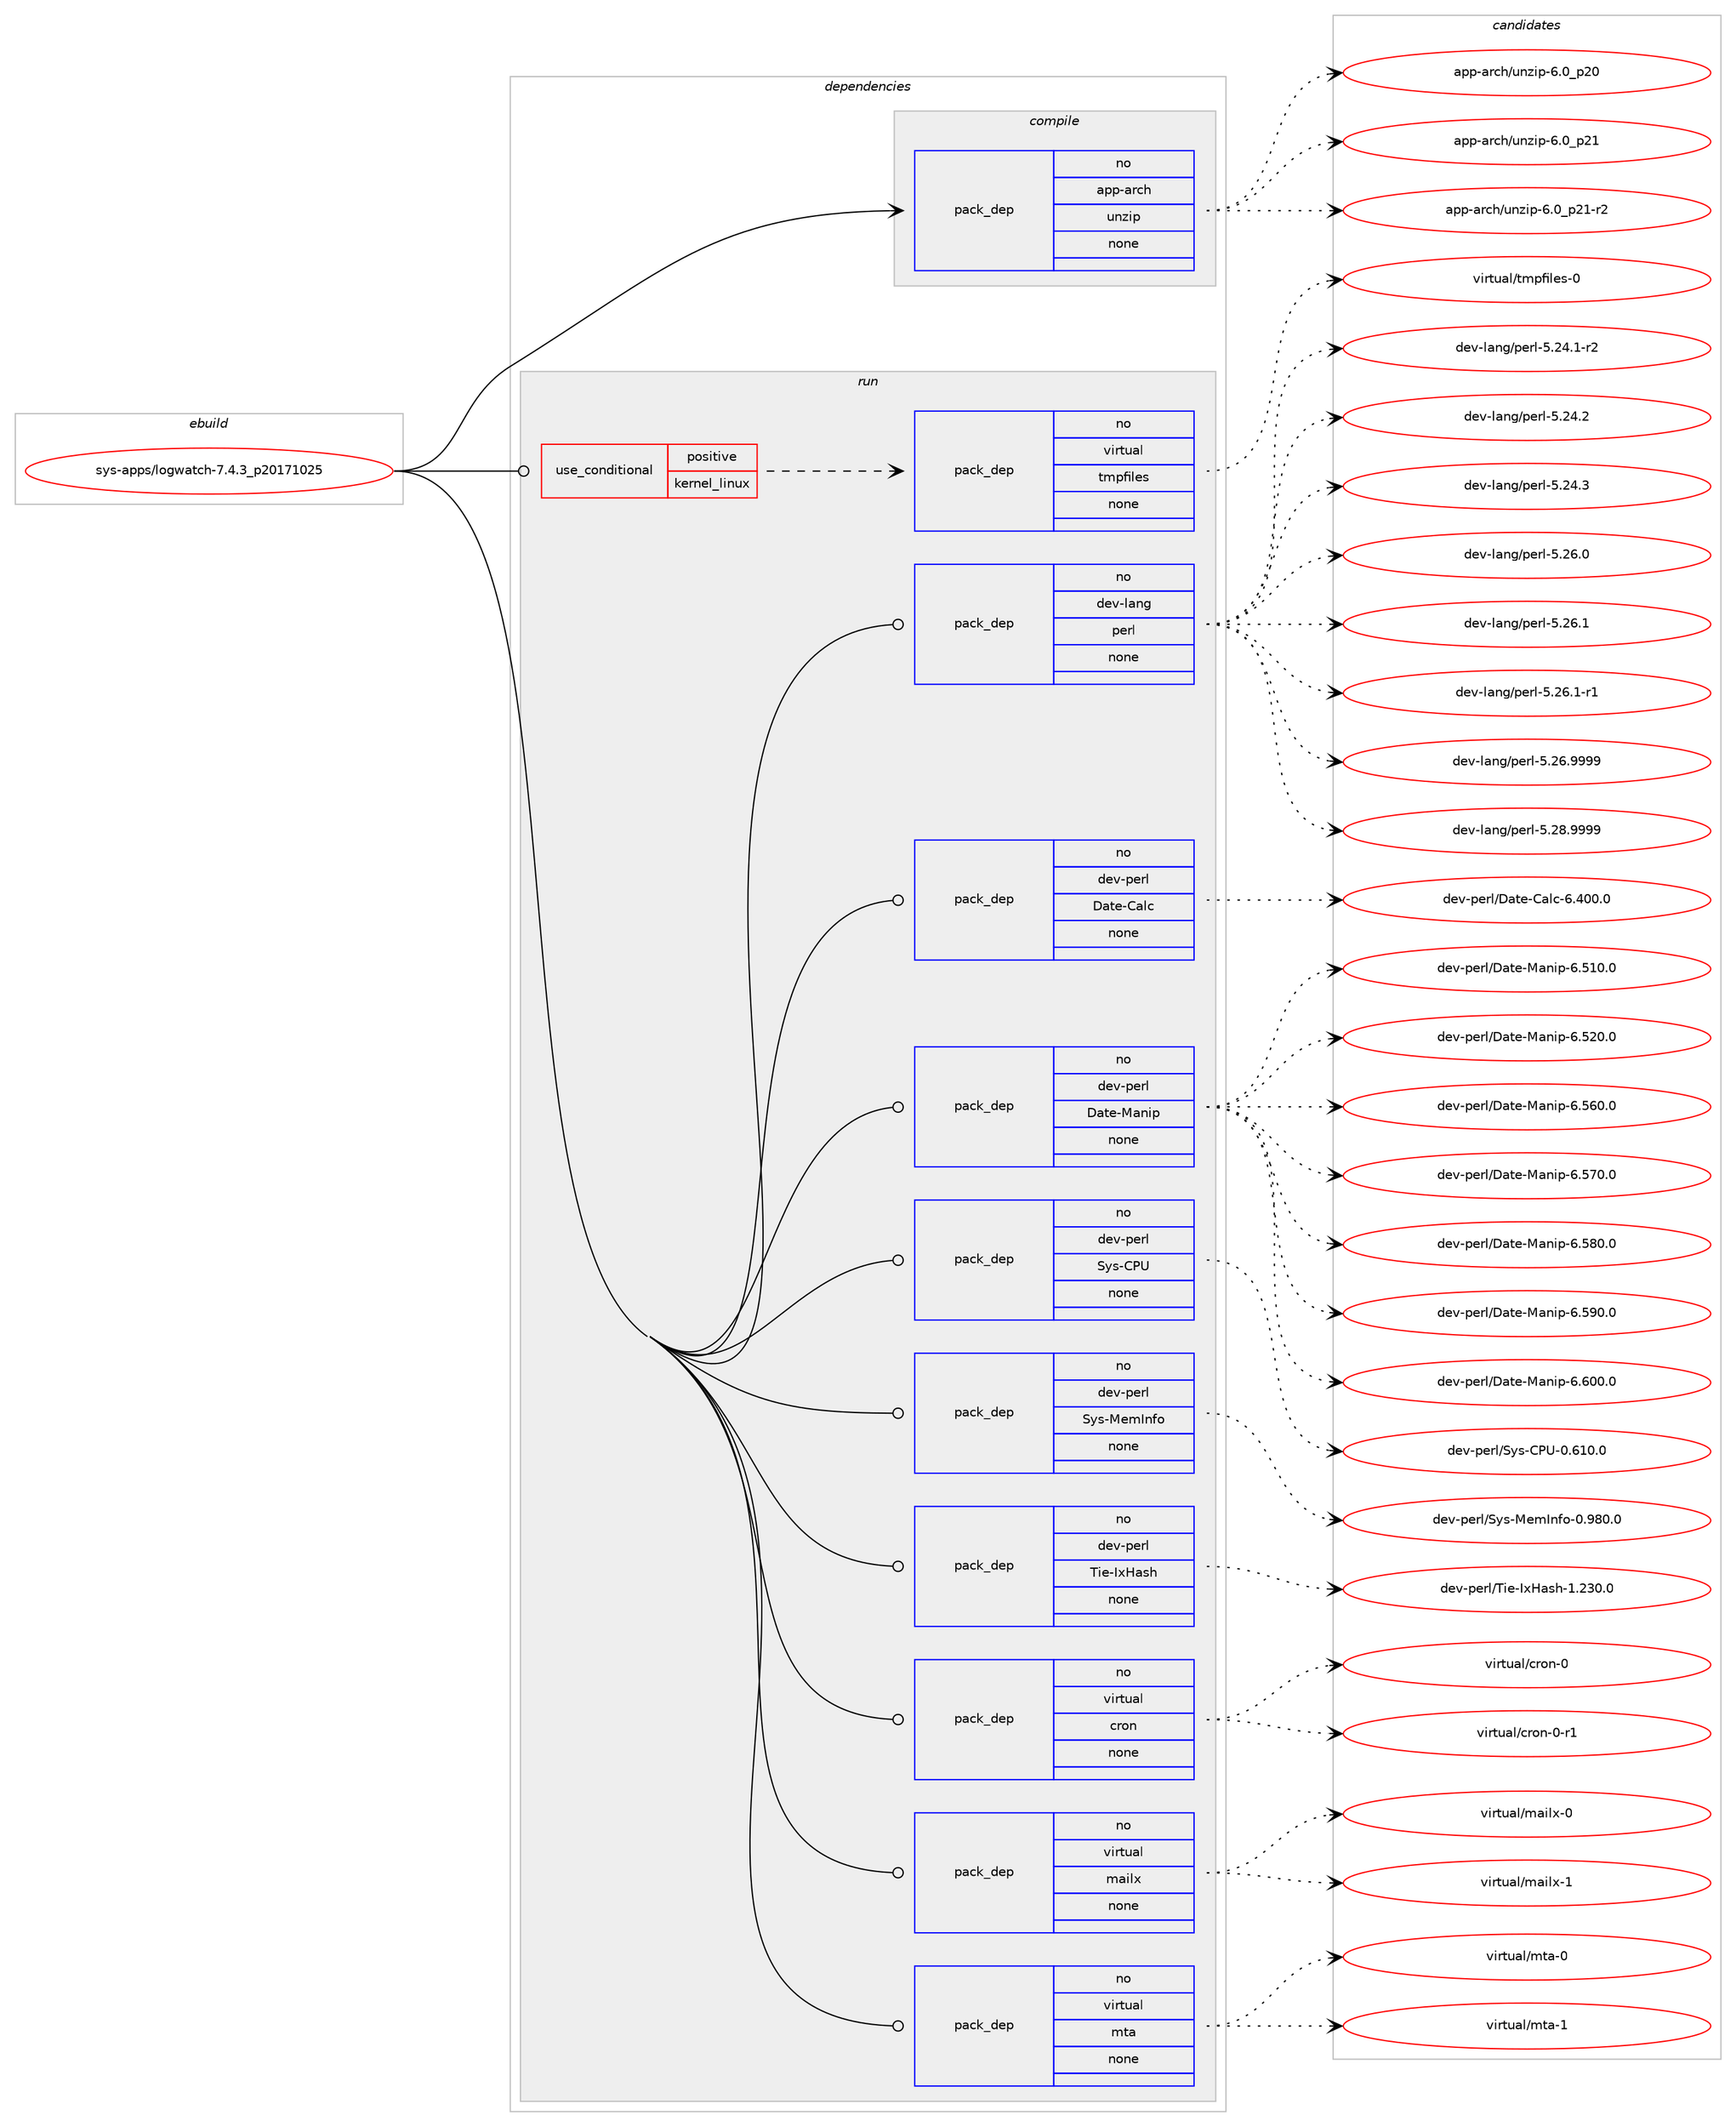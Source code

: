 digraph prolog {

# *************
# Graph options
# *************

newrank=true;
concentrate=true;
compound=true;
graph [rankdir=LR,fontname=Helvetica,fontsize=10,ranksep=1.5];#, ranksep=2.5, nodesep=0.2];
edge  [arrowhead=vee];
node  [fontname=Helvetica,fontsize=10];

# **********
# The ebuild
# **********

subgraph cluster_leftcol {
color=gray;
rank=same;
label=<<i>ebuild</i>>;
id [label="sys-apps/logwatch-7.4.3_p20171025", color=red, width=4, href="../sys-apps/logwatch-7.4.3_p20171025.svg"];
}

# ****************
# The dependencies
# ****************

subgraph cluster_midcol {
color=gray;
label=<<i>dependencies</i>>;
subgraph cluster_compile {
fillcolor="#eeeeee";
style=filled;
label=<<i>compile</i>>;
subgraph pack3453 {
dependency3734 [label=<<TABLE BORDER="0" CELLBORDER="1" CELLSPACING="0" CELLPADDING="4" WIDTH="220"><TR><TD ROWSPAN="6" CELLPADDING="30">pack_dep</TD></TR><TR><TD WIDTH="110">no</TD></TR><TR><TD>app-arch</TD></TR><TR><TD>unzip</TD></TR><TR><TD>none</TD></TR><TR><TD></TD></TR></TABLE>>, shape=none, color=blue];
}
id:e -> dependency3734:w [weight=20,style="solid",arrowhead="vee"];
}
subgraph cluster_compileandrun {
fillcolor="#eeeeee";
style=filled;
label=<<i>compile and run</i>>;
}
subgraph cluster_run {
fillcolor="#eeeeee";
style=filled;
label=<<i>run</i>>;
subgraph cond270 {
dependency3735 [label=<<TABLE BORDER="0" CELLBORDER="1" CELLSPACING="0" CELLPADDING="4"><TR><TD ROWSPAN="3" CELLPADDING="10">use_conditional</TD></TR><TR><TD>positive</TD></TR><TR><TD>kernel_linux</TD></TR></TABLE>>, shape=none, color=red];
subgraph pack3454 {
dependency3736 [label=<<TABLE BORDER="0" CELLBORDER="1" CELLSPACING="0" CELLPADDING="4" WIDTH="220"><TR><TD ROWSPAN="6" CELLPADDING="30">pack_dep</TD></TR><TR><TD WIDTH="110">no</TD></TR><TR><TD>virtual</TD></TR><TR><TD>tmpfiles</TD></TR><TR><TD>none</TD></TR><TR><TD></TD></TR></TABLE>>, shape=none, color=blue];
}
dependency3735:e -> dependency3736:w [weight=20,style="dashed",arrowhead="vee"];
}
id:e -> dependency3735:w [weight=20,style="solid",arrowhead="odot"];
subgraph pack3455 {
dependency3737 [label=<<TABLE BORDER="0" CELLBORDER="1" CELLSPACING="0" CELLPADDING="4" WIDTH="220"><TR><TD ROWSPAN="6" CELLPADDING="30">pack_dep</TD></TR><TR><TD WIDTH="110">no</TD></TR><TR><TD>dev-lang</TD></TR><TR><TD>perl</TD></TR><TR><TD>none</TD></TR><TR><TD></TD></TR></TABLE>>, shape=none, color=blue];
}
id:e -> dependency3737:w [weight=20,style="solid",arrowhead="odot"];
subgraph pack3456 {
dependency3738 [label=<<TABLE BORDER="0" CELLBORDER="1" CELLSPACING="0" CELLPADDING="4" WIDTH="220"><TR><TD ROWSPAN="6" CELLPADDING="30">pack_dep</TD></TR><TR><TD WIDTH="110">no</TD></TR><TR><TD>dev-perl</TD></TR><TR><TD>Date-Calc</TD></TR><TR><TD>none</TD></TR><TR><TD></TD></TR></TABLE>>, shape=none, color=blue];
}
id:e -> dependency3738:w [weight=20,style="solid",arrowhead="odot"];
subgraph pack3457 {
dependency3739 [label=<<TABLE BORDER="0" CELLBORDER="1" CELLSPACING="0" CELLPADDING="4" WIDTH="220"><TR><TD ROWSPAN="6" CELLPADDING="30">pack_dep</TD></TR><TR><TD WIDTH="110">no</TD></TR><TR><TD>dev-perl</TD></TR><TR><TD>Date-Manip</TD></TR><TR><TD>none</TD></TR><TR><TD></TD></TR></TABLE>>, shape=none, color=blue];
}
id:e -> dependency3739:w [weight=20,style="solid",arrowhead="odot"];
subgraph pack3458 {
dependency3740 [label=<<TABLE BORDER="0" CELLBORDER="1" CELLSPACING="0" CELLPADDING="4" WIDTH="220"><TR><TD ROWSPAN="6" CELLPADDING="30">pack_dep</TD></TR><TR><TD WIDTH="110">no</TD></TR><TR><TD>dev-perl</TD></TR><TR><TD>Sys-CPU</TD></TR><TR><TD>none</TD></TR><TR><TD></TD></TR></TABLE>>, shape=none, color=blue];
}
id:e -> dependency3740:w [weight=20,style="solid",arrowhead="odot"];
subgraph pack3459 {
dependency3741 [label=<<TABLE BORDER="0" CELLBORDER="1" CELLSPACING="0" CELLPADDING="4" WIDTH="220"><TR><TD ROWSPAN="6" CELLPADDING="30">pack_dep</TD></TR><TR><TD WIDTH="110">no</TD></TR><TR><TD>dev-perl</TD></TR><TR><TD>Sys-MemInfo</TD></TR><TR><TD>none</TD></TR><TR><TD></TD></TR></TABLE>>, shape=none, color=blue];
}
id:e -> dependency3741:w [weight=20,style="solid",arrowhead="odot"];
subgraph pack3460 {
dependency3742 [label=<<TABLE BORDER="0" CELLBORDER="1" CELLSPACING="0" CELLPADDING="4" WIDTH="220"><TR><TD ROWSPAN="6" CELLPADDING="30">pack_dep</TD></TR><TR><TD WIDTH="110">no</TD></TR><TR><TD>dev-perl</TD></TR><TR><TD>Tie-IxHash</TD></TR><TR><TD>none</TD></TR><TR><TD></TD></TR></TABLE>>, shape=none, color=blue];
}
id:e -> dependency3742:w [weight=20,style="solid",arrowhead="odot"];
subgraph pack3461 {
dependency3743 [label=<<TABLE BORDER="0" CELLBORDER="1" CELLSPACING="0" CELLPADDING="4" WIDTH="220"><TR><TD ROWSPAN="6" CELLPADDING="30">pack_dep</TD></TR><TR><TD WIDTH="110">no</TD></TR><TR><TD>virtual</TD></TR><TR><TD>cron</TD></TR><TR><TD>none</TD></TR><TR><TD></TD></TR></TABLE>>, shape=none, color=blue];
}
id:e -> dependency3743:w [weight=20,style="solid",arrowhead="odot"];
subgraph pack3462 {
dependency3744 [label=<<TABLE BORDER="0" CELLBORDER="1" CELLSPACING="0" CELLPADDING="4" WIDTH="220"><TR><TD ROWSPAN="6" CELLPADDING="30">pack_dep</TD></TR><TR><TD WIDTH="110">no</TD></TR><TR><TD>virtual</TD></TR><TR><TD>mailx</TD></TR><TR><TD>none</TD></TR><TR><TD></TD></TR></TABLE>>, shape=none, color=blue];
}
id:e -> dependency3744:w [weight=20,style="solid",arrowhead="odot"];
subgraph pack3463 {
dependency3745 [label=<<TABLE BORDER="0" CELLBORDER="1" CELLSPACING="0" CELLPADDING="4" WIDTH="220"><TR><TD ROWSPAN="6" CELLPADDING="30">pack_dep</TD></TR><TR><TD WIDTH="110">no</TD></TR><TR><TD>virtual</TD></TR><TR><TD>mta</TD></TR><TR><TD>none</TD></TR><TR><TD></TD></TR></TABLE>>, shape=none, color=blue];
}
id:e -> dependency3745:w [weight=20,style="solid",arrowhead="odot"];
}
}

# **************
# The candidates
# **************

subgraph cluster_choices {
rank=same;
color=gray;
label=<<i>candidates</i>>;

subgraph choice3453 {
color=black;
nodesep=1;
choice971121124597114991044711711012210511245544648951125048 [label="app-arch/unzip-6.0_p20", color=red, width=4,href="../app-arch/unzip-6.0_p20.svg"];
choice971121124597114991044711711012210511245544648951125049 [label="app-arch/unzip-6.0_p21", color=red, width=4,href="../app-arch/unzip-6.0_p21.svg"];
choice9711211245971149910447117110122105112455446489511250494511450 [label="app-arch/unzip-6.0_p21-r2", color=red, width=4,href="../app-arch/unzip-6.0_p21-r2.svg"];
dependency3734:e -> choice971121124597114991044711711012210511245544648951125048:w [style=dotted,weight="100"];
dependency3734:e -> choice971121124597114991044711711012210511245544648951125049:w [style=dotted,weight="100"];
dependency3734:e -> choice9711211245971149910447117110122105112455446489511250494511450:w [style=dotted,weight="100"];
}
subgraph choice3454 {
color=black;
nodesep=1;
choice11810511411611797108471161091121021051081011154548 [label="virtual/tmpfiles-0", color=red, width=4,href="../virtual/tmpfiles-0.svg"];
dependency3736:e -> choice11810511411611797108471161091121021051081011154548:w [style=dotted,weight="100"];
}
subgraph choice3455 {
color=black;
nodesep=1;
choice100101118451089711010347112101114108455346505246494511450 [label="dev-lang/perl-5.24.1-r2", color=red, width=4,href="../dev-lang/perl-5.24.1-r2.svg"];
choice10010111845108971101034711210111410845534650524650 [label="dev-lang/perl-5.24.2", color=red, width=4,href="../dev-lang/perl-5.24.2.svg"];
choice10010111845108971101034711210111410845534650524651 [label="dev-lang/perl-5.24.3", color=red, width=4,href="../dev-lang/perl-5.24.3.svg"];
choice10010111845108971101034711210111410845534650544648 [label="dev-lang/perl-5.26.0", color=red, width=4,href="../dev-lang/perl-5.26.0.svg"];
choice10010111845108971101034711210111410845534650544649 [label="dev-lang/perl-5.26.1", color=red, width=4,href="../dev-lang/perl-5.26.1.svg"];
choice100101118451089711010347112101114108455346505446494511449 [label="dev-lang/perl-5.26.1-r1", color=red, width=4,href="../dev-lang/perl-5.26.1-r1.svg"];
choice10010111845108971101034711210111410845534650544657575757 [label="dev-lang/perl-5.26.9999", color=red, width=4,href="../dev-lang/perl-5.26.9999.svg"];
choice10010111845108971101034711210111410845534650564657575757 [label="dev-lang/perl-5.28.9999", color=red, width=4,href="../dev-lang/perl-5.28.9999.svg"];
dependency3737:e -> choice100101118451089711010347112101114108455346505246494511450:w [style=dotted,weight="100"];
dependency3737:e -> choice10010111845108971101034711210111410845534650524650:w [style=dotted,weight="100"];
dependency3737:e -> choice10010111845108971101034711210111410845534650524651:w [style=dotted,weight="100"];
dependency3737:e -> choice10010111845108971101034711210111410845534650544648:w [style=dotted,weight="100"];
dependency3737:e -> choice10010111845108971101034711210111410845534650544649:w [style=dotted,weight="100"];
dependency3737:e -> choice100101118451089711010347112101114108455346505446494511449:w [style=dotted,weight="100"];
dependency3737:e -> choice10010111845108971101034711210111410845534650544657575757:w [style=dotted,weight="100"];
dependency3737:e -> choice10010111845108971101034711210111410845534650564657575757:w [style=dotted,weight="100"];
}
subgraph choice3456 {
color=black;
nodesep=1;
choice10010111845112101114108476897116101456797108994554465248484648 [label="dev-perl/Date-Calc-6.400.0", color=red, width=4,href="../dev-perl/Date-Calc-6.400.0.svg"];
dependency3738:e -> choice10010111845112101114108476897116101456797108994554465248484648:w [style=dotted,weight="100"];
}
subgraph choice3457 {
color=black;
nodesep=1;
choice100101118451121011141084768971161014577971101051124554465349484648 [label="dev-perl/Date-Manip-6.510.0", color=red, width=4,href="../dev-perl/Date-Manip-6.510.0.svg"];
choice100101118451121011141084768971161014577971101051124554465350484648 [label="dev-perl/Date-Manip-6.520.0", color=red, width=4,href="../dev-perl/Date-Manip-6.520.0.svg"];
choice100101118451121011141084768971161014577971101051124554465354484648 [label="dev-perl/Date-Manip-6.560.0", color=red, width=4,href="../dev-perl/Date-Manip-6.560.0.svg"];
choice100101118451121011141084768971161014577971101051124554465355484648 [label="dev-perl/Date-Manip-6.570.0", color=red, width=4,href="../dev-perl/Date-Manip-6.570.0.svg"];
choice100101118451121011141084768971161014577971101051124554465356484648 [label="dev-perl/Date-Manip-6.580.0", color=red, width=4,href="../dev-perl/Date-Manip-6.580.0.svg"];
choice100101118451121011141084768971161014577971101051124554465357484648 [label="dev-perl/Date-Manip-6.590.0", color=red, width=4,href="../dev-perl/Date-Manip-6.590.0.svg"];
choice100101118451121011141084768971161014577971101051124554465448484648 [label="dev-perl/Date-Manip-6.600.0", color=red, width=4,href="../dev-perl/Date-Manip-6.600.0.svg"];
dependency3739:e -> choice100101118451121011141084768971161014577971101051124554465349484648:w [style=dotted,weight="100"];
dependency3739:e -> choice100101118451121011141084768971161014577971101051124554465350484648:w [style=dotted,weight="100"];
dependency3739:e -> choice100101118451121011141084768971161014577971101051124554465354484648:w [style=dotted,weight="100"];
dependency3739:e -> choice100101118451121011141084768971161014577971101051124554465355484648:w [style=dotted,weight="100"];
dependency3739:e -> choice100101118451121011141084768971161014577971101051124554465356484648:w [style=dotted,weight="100"];
dependency3739:e -> choice100101118451121011141084768971161014577971101051124554465357484648:w [style=dotted,weight="100"];
dependency3739:e -> choice100101118451121011141084768971161014577971101051124554465448484648:w [style=dotted,weight="100"];
}
subgraph choice3458 {
color=black;
nodesep=1;
choice100101118451121011141084783121115456780854548465449484648 [label="dev-perl/Sys-CPU-0.610.0", color=red, width=4,href="../dev-perl/Sys-CPU-0.610.0.svg"];
dependency3740:e -> choice100101118451121011141084783121115456780854548465449484648:w [style=dotted,weight="100"];
}
subgraph choice3459 {
color=black;
nodesep=1;
choice1001011184511210111410847831211154577101109731101021114548465756484648 [label="dev-perl/Sys-MemInfo-0.980.0", color=red, width=4,href="../dev-perl/Sys-MemInfo-0.980.0.svg"];
dependency3741:e -> choice1001011184511210111410847831211154577101109731101021114548465756484648:w [style=dotted,weight="100"];
}
subgraph choice3460 {
color=black;
nodesep=1;
choice100101118451121011141084784105101457312072971151044549465051484648 [label="dev-perl/Tie-IxHash-1.230.0", color=red, width=4,href="../dev-perl/Tie-IxHash-1.230.0.svg"];
dependency3742:e -> choice100101118451121011141084784105101457312072971151044549465051484648:w [style=dotted,weight="100"];
}
subgraph choice3461 {
color=black;
nodesep=1;
choice1181051141161179710847991141111104548 [label="virtual/cron-0", color=red, width=4,href="../virtual/cron-0.svg"];
choice11810511411611797108479911411111045484511449 [label="virtual/cron-0-r1", color=red, width=4,href="../virtual/cron-0-r1.svg"];
dependency3743:e -> choice1181051141161179710847991141111104548:w [style=dotted,weight="100"];
dependency3743:e -> choice11810511411611797108479911411111045484511449:w [style=dotted,weight="100"];
}
subgraph choice3462 {
color=black;
nodesep=1;
choice1181051141161179710847109971051081204548 [label="virtual/mailx-0", color=red, width=4,href="../virtual/mailx-0.svg"];
choice1181051141161179710847109971051081204549 [label="virtual/mailx-1", color=red, width=4,href="../virtual/mailx-1.svg"];
dependency3744:e -> choice1181051141161179710847109971051081204548:w [style=dotted,weight="100"];
dependency3744:e -> choice1181051141161179710847109971051081204549:w [style=dotted,weight="100"];
}
subgraph choice3463 {
color=black;
nodesep=1;
choice1181051141161179710847109116974548 [label="virtual/mta-0", color=red, width=4,href="../virtual/mta-0.svg"];
choice1181051141161179710847109116974549 [label="virtual/mta-1", color=red, width=4,href="../virtual/mta-1.svg"];
dependency3745:e -> choice1181051141161179710847109116974548:w [style=dotted,weight="100"];
dependency3745:e -> choice1181051141161179710847109116974549:w [style=dotted,weight="100"];
}
}

}
